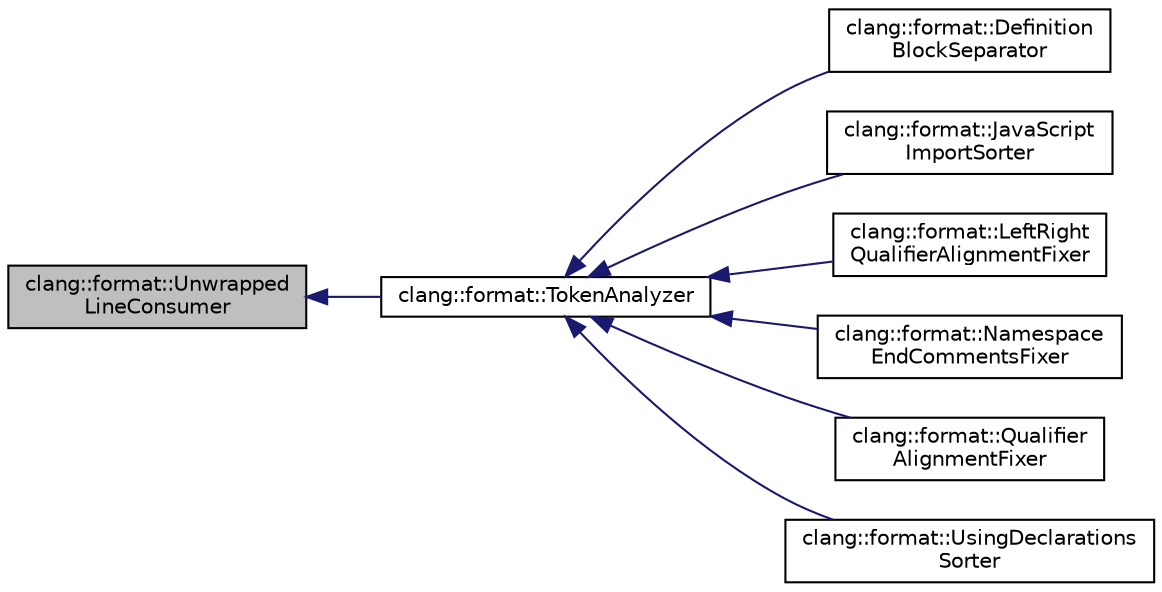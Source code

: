 digraph "clang::format::UnwrappedLineConsumer"
{
 // LATEX_PDF_SIZE
  bgcolor="transparent";
  edge [fontname="Helvetica",fontsize="10",labelfontname="Helvetica",labelfontsize="10"];
  node [fontname="Helvetica",fontsize="10",shape=record];
  rankdir="LR";
  Node1 [label="clang::format::Unwrapped\lLineConsumer",height=0.2,width=0.4,color="black", fillcolor="grey75", style="filled", fontcolor="black",tooltip=" "];
  Node1 -> Node2 [dir="back",color="midnightblue",fontsize="10",style="solid",fontname="Helvetica"];
  Node2 [label="clang::format::TokenAnalyzer",height=0.2,width=0.4,color="black",URL="$classclang_1_1format_1_1TokenAnalyzer.html",tooltip=" "];
  Node2 -> Node3 [dir="back",color="midnightblue",fontsize="10",style="solid",fontname="Helvetica"];
  Node3 [label="clang::format::Definition\lBlockSeparator",height=0.2,width=0.4,color="black",URL="$classclang_1_1format_1_1DefinitionBlockSeparator.html",tooltip=" "];
  Node2 -> Node4 [dir="back",color="midnightblue",fontsize="10",style="solid",fontname="Helvetica"];
  Node4 [label="clang::format::JavaScript\lImportSorter",height=0.2,width=0.4,color="black",URL="$classclang_1_1format_1_1JavaScriptImportSorter.html",tooltip=" "];
  Node2 -> Node5 [dir="back",color="midnightblue",fontsize="10",style="solid",fontname="Helvetica"];
  Node5 [label="clang::format::LeftRight\lQualifierAlignmentFixer",height=0.2,width=0.4,color="black",URL="$classclang_1_1format_1_1LeftRightQualifierAlignmentFixer.html",tooltip=" "];
  Node2 -> Node6 [dir="back",color="midnightblue",fontsize="10",style="solid",fontname="Helvetica"];
  Node6 [label="clang::format::Namespace\lEndCommentsFixer",height=0.2,width=0.4,color="black",URL="$classclang_1_1format_1_1NamespaceEndCommentsFixer.html",tooltip=" "];
  Node2 -> Node7 [dir="back",color="midnightblue",fontsize="10",style="solid",fontname="Helvetica"];
  Node7 [label="clang::format::Qualifier\lAlignmentFixer",height=0.2,width=0.4,color="black",URL="$classclang_1_1format_1_1QualifierAlignmentFixer.html",tooltip=" "];
  Node2 -> Node8 [dir="back",color="midnightblue",fontsize="10",style="solid",fontname="Helvetica"];
  Node8 [label="clang::format::UsingDeclarations\lSorter",height=0.2,width=0.4,color="black",URL="$classclang_1_1format_1_1UsingDeclarationsSorter.html",tooltip=" "];
}
